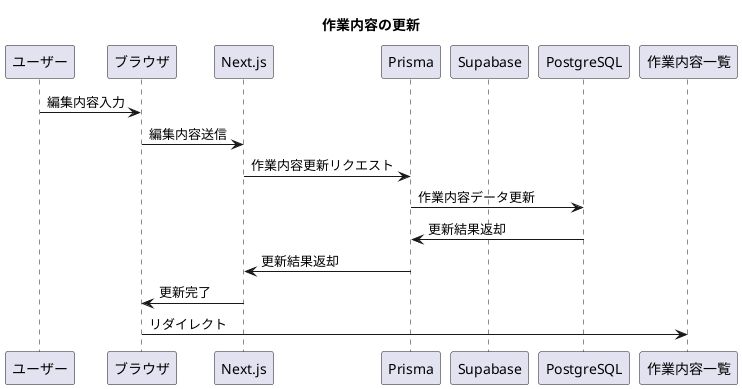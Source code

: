 @startuml funcCategoryUpdate
title "作業内容の更新"
participant ユーザー
participant ブラウザ
participant Next.js
participant Prisma
participant Supabase
participant PostgreSQL
participant 作業内容一覧

ユーザー -> ブラウザ: 編集内容入力
ブラウザ -> Next.js: 編集内容送信
Next.js -> Prisma: 作業内容更新リクエスト
Prisma -> PostgreSQL: 作業内容データ更新
PostgreSQL -> Prisma: 更新結果返却
Prisma -> Next.js: 更新結果返却
Next.js -> ブラウザ: 更新完了
ブラウザ -> 作業内容一覧: リダイレクト
@enduml